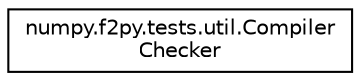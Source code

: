 digraph "Graphical Class Hierarchy"
{
 // LATEX_PDF_SIZE
  edge [fontname="Helvetica",fontsize="10",labelfontname="Helvetica",labelfontsize="10"];
  node [fontname="Helvetica",fontsize="10",shape=record];
  rankdir="LR";
  Node0 [label="numpy.f2py.tests.util.Compiler\lChecker",height=0.2,width=0.4,color="black", fillcolor="white", style="filled",URL="$classnumpy_1_1f2py_1_1tests_1_1util_1_1CompilerChecker.html",tooltip=" "];
}
